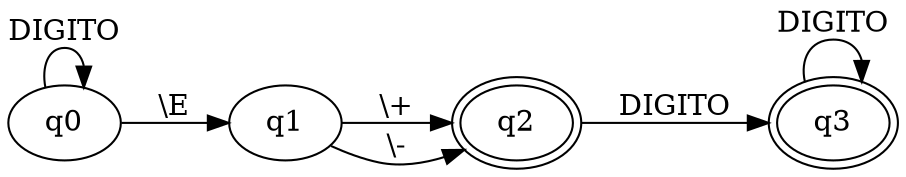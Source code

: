 digraph G {
    rankdir=LR;
    q0;
    q0;
    q0 -> q1 [label="\\E"];
    q0 -> q0 [label=DIGITO];
    q1;
    q1 -> q2 [label="\\+"];
    q1 -> q2 [label="\\-"];
    q2 [peripheries=2];
    q2 -> q3 [label=DIGITO];
    q3 [peripheries=2];
    q3 -> q3 [label=DIGITO];
}
